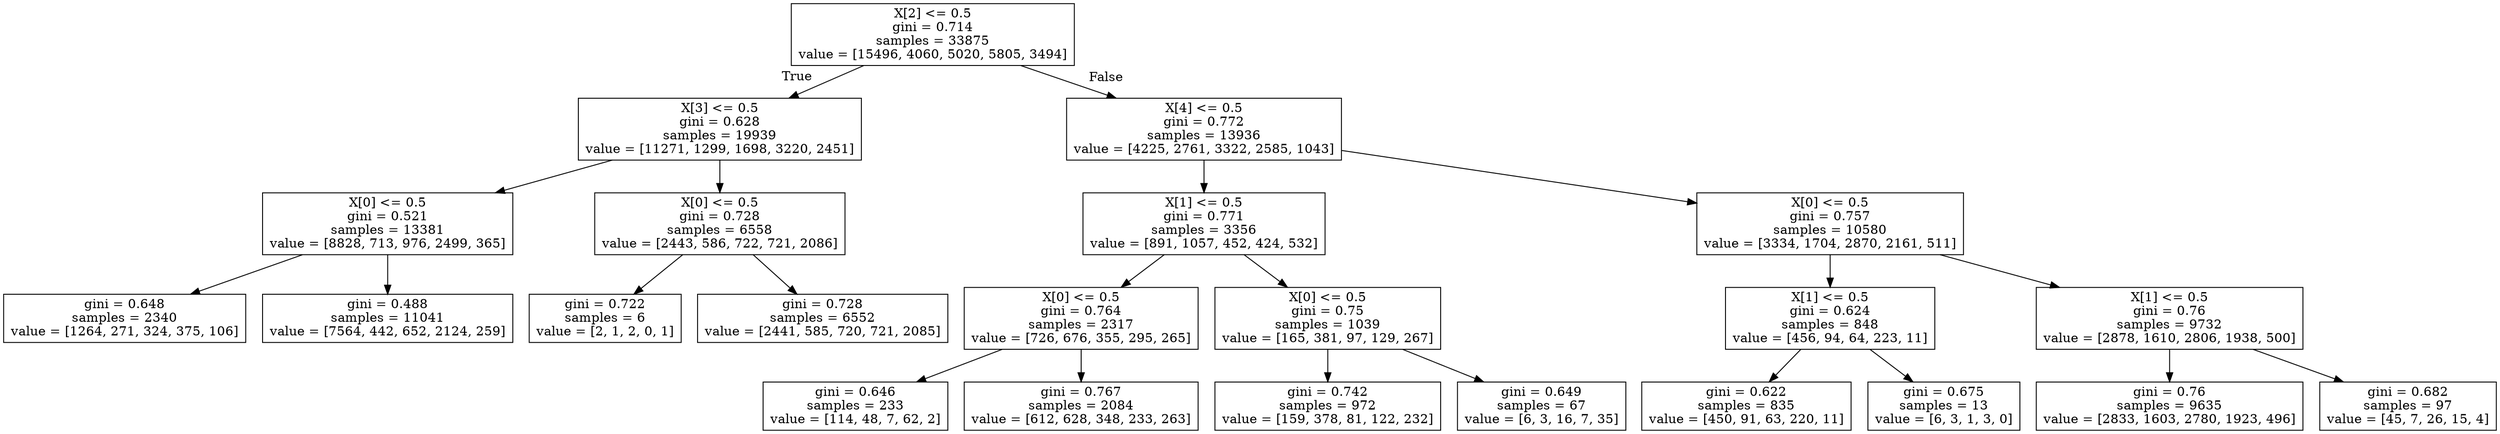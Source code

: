digraph Tree {
node [shape=box] ;
0 [label="X[2] <= 0.5\ngini = 0.714\nsamples = 33875\nvalue = [15496, 4060, 5020, 5805, 3494]"] ;
1 [label="X[3] <= 0.5\ngini = 0.628\nsamples = 19939\nvalue = [11271, 1299, 1698, 3220, 2451]"] ;
0 -> 1 [labeldistance=2.5, labelangle=45, headlabel="True"] ;
2 [label="X[0] <= 0.5\ngini = 0.521\nsamples = 13381\nvalue = [8828, 713, 976, 2499, 365]"] ;
1 -> 2 ;
3 [label="gini = 0.648\nsamples = 2340\nvalue = [1264, 271, 324, 375, 106]"] ;
2 -> 3 ;
4 [label="gini = 0.488\nsamples = 11041\nvalue = [7564, 442, 652, 2124, 259]"] ;
2 -> 4 ;
5 [label="X[0] <= 0.5\ngini = 0.728\nsamples = 6558\nvalue = [2443, 586, 722, 721, 2086]"] ;
1 -> 5 ;
6 [label="gini = 0.722\nsamples = 6\nvalue = [2, 1, 2, 0, 1]"] ;
5 -> 6 ;
7 [label="gini = 0.728\nsamples = 6552\nvalue = [2441, 585, 720, 721, 2085]"] ;
5 -> 7 ;
8 [label="X[4] <= 0.5\ngini = 0.772\nsamples = 13936\nvalue = [4225, 2761, 3322, 2585, 1043]"] ;
0 -> 8 [labeldistance=2.5, labelangle=-45, headlabel="False"] ;
9 [label="X[1] <= 0.5\ngini = 0.771\nsamples = 3356\nvalue = [891, 1057, 452, 424, 532]"] ;
8 -> 9 ;
10 [label="X[0] <= 0.5\ngini = 0.764\nsamples = 2317\nvalue = [726, 676, 355, 295, 265]"] ;
9 -> 10 ;
11 [label="gini = 0.646\nsamples = 233\nvalue = [114, 48, 7, 62, 2]"] ;
10 -> 11 ;
12 [label="gini = 0.767\nsamples = 2084\nvalue = [612, 628, 348, 233, 263]"] ;
10 -> 12 ;
13 [label="X[0] <= 0.5\ngini = 0.75\nsamples = 1039\nvalue = [165, 381, 97, 129, 267]"] ;
9 -> 13 ;
14 [label="gini = 0.742\nsamples = 972\nvalue = [159, 378, 81, 122, 232]"] ;
13 -> 14 ;
15 [label="gini = 0.649\nsamples = 67\nvalue = [6, 3, 16, 7, 35]"] ;
13 -> 15 ;
16 [label="X[0] <= 0.5\ngini = 0.757\nsamples = 10580\nvalue = [3334, 1704, 2870, 2161, 511]"] ;
8 -> 16 ;
17 [label="X[1] <= 0.5\ngini = 0.624\nsamples = 848\nvalue = [456, 94, 64, 223, 11]"] ;
16 -> 17 ;
18 [label="gini = 0.622\nsamples = 835\nvalue = [450, 91, 63, 220, 11]"] ;
17 -> 18 ;
19 [label="gini = 0.675\nsamples = 13\nvalue = [6, 3, 1, 3, 0]"] ;
17 -> 19 ;
20 [label="X[1] <= 0.5\ngini = 0.76\nsamples = 9732\nvalue = [2878, 1610, 2806, 1938, 500]"] ;
16 -> 20 ;
21 [label="gini = 0.76\nsamples = 9635\nvalue = [2833, 1603, 2780, 1923, 496]"] ;
20 -> 21 ;
22 [label="gini = 0.682\nsamples = 97\nvalue = [45, 7, 26, 15, 4]"] ;
20 -> 22 ;
}